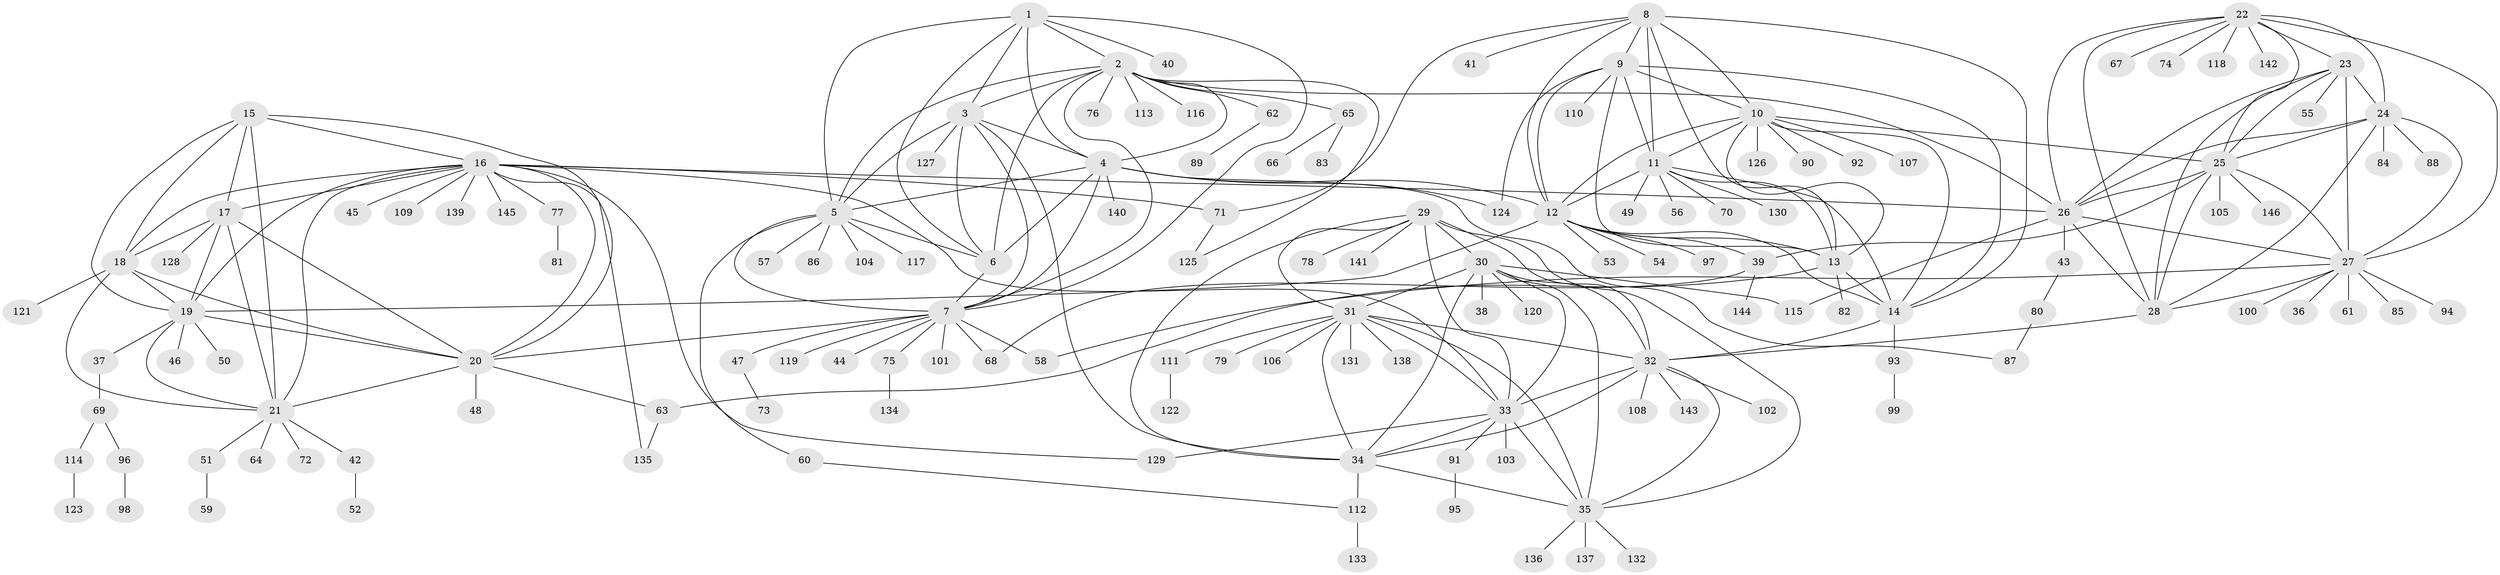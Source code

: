 // Generated by graph-tools (version 1.1) at 2025/37/03/09/25 02:37:39]
// undirected, 146 vertices, 238 edges
graph export_dot {
graph [start="1"]
  node [color=gray90,style=filled];
  1;
  2;
  3;
  4;
  5;
  6;
  7;
  8;
  9;
  10;
  11;
  12;
  13;
  14;
  15;
  16;
  17;
  18;
  19;
  20;
  21;
  22;
  23;
  24;
  25;
  26;
  27;
  28;
  29;
  30;
  31;
  32;
  33;
  34;
  35;
  36;
  37;
  38;
  39;
  40;
  41;
  42;
  43;
  44;
  45;
  46;
  47;
  48;
  49;
  50;
  51;
  52;
  53;
  54;
  55;
  56;
  57;
  58;
  59;
  60;
  61;
  62;
  63;
  64;
  65;
  66;
  67;
  68;
  69;
  70;
  71;
  72;
  73;
  74;
  75;
  76;
  77;
  78;
  79;
  80;
  81;
  82;
  83;
  84;
  85;
  86;
  87;
  88;
  89;
  90;
  91;
  92;
  93;
  94;
  95;
  96;
  97;
  98;
  99;
  100;
  101;
  102;
  103;
  104;
  105;
  106;
  107;
  108;
  109;
  110;
  111;
  112;
  113;
  114;
  115;
  116;
  117;
  118;
  119;
  120;
  121;
  122;
  123;
  124;
  125;
  126;
  127;
  128;
  129;
  130;
  131;
  132;
  133;
  134;
  135;
  136;
  137;
  138;
  139;
  140;
  141;
  142;
  143;
  144;
  145;
  146;
  1 -- 2;
  1 -- 3;
  1 -- 4;
  1 -- 5;
  1 -- 6;
  1 -- 7;
  1 -- 40;
  2 -- 3;
  2 -- 4;
  2 -- 5;
  2 -- 6;
  2 -- 7;
  2 -- 26;
  2 -- 62;
  2 -- 65;
  2 -- 76;
  2 -- 113;
  2 -- 116;
  2 -- 125;
  3 -- 4;
  3 -- 5;
  3 -- 6;
  3 -- 7;
  3 -- 34;
  3 -- 127;
  4 -- 5;
  4 -- 6;
  4 -- 7;
  4 -- 12;
  4 -- 87;
  4 -- 124;
  4 -- 140;
  5 -- 6;
  5 -- 7;
  5 -- 57;
  5 -- 60;
  5 -- 86;
  5 -- 104;
  5 -- 117;
  6 -- 7;
  7 -- 20;
  7 -- 44;
  7 -- 47;
  7 -- 58;
  7 -- 68;
  7 -- 75;
  7 -- 101;
  7 -- 119;
  8 -- 9;
  8 -- 10;
  8 -- 11;
  8 -- 12;
  8 -- 13;
  8 -- 14;
  8 -- 41;
  8 -- 71;
  9 -- 10;
  9 -- 11;
  9 -- 12;
  9 -- 13;
  9 -- 14;
  9 -- 110;
  9 -- 124;
  10 -- 11;
  10 -- 12;
  10 -- 13;
  10 -- 14;
  10 -- 25;
  10 -- 90;
  10 -- 92;
  10 -- 107;
  10 -- 126;
  11 -- 12;
  11 -- 13;
  11 -- 14;
  11 -- 49;
  11 -- 56;
  11 -- 70;
  11 -- 130;
  12 -- 13;
  12 -- 14;
  12 -- 19;
  12 -- 39;
  12 -- 53;
  12 -- 54;
  12 -- 97;
  13 -- 14;
  13 -- 63;
  13 -- 82;
  14 -- 32;
  14 -- 93;
  15 -- 16;
  15 -- 17;
  15 -- 18;
  15 -- 19;
  15 -- 20;
  15 -- 21;
  16 -- 17;
  16 -- 18;
  16 -- 19;
  16 -- 20;
  16 -- 21;
  16 -- 26;
  16 -- 33;
  16 -- 45;
  16 -- 71;
  16 -- 77;
  16 -- 109;
  16 -- 129;
  16 -- 135;
  16 -- 139;
  16 -- 145;
  17 -- 18;
  17 -- 19;
  17 -- 20;
  17 -- 21;
  17 -- 128;
  18 -- 19;
  18 -- 20;
  18 -- 21;
  18 -- 121;
  19 -- 20;
  19 -- 21;
  19 -- 37;
  19 -- 46;
  19 -- 50;
  20 -- 21;
  20 -- 48;
  20 -- 63;
  21 -- 42;
  21 -- 51;
  21 -- 64;
  21 -- 72;
  22 -- 23;
  22 -- 24;
  22 -- 25;
  22 -- 26;
  22 -- 27;
  22 -- 28;
  22 -- 67;
  22 -- 74;
  22 -- 118;
  22 -- 142;
  23 -- 24;
  23 -- 25;
  23 -- 26;
  23 -- 27;
  23 -- 28;
  23 -- 55;
  24 -- 25;
  24 -- 26;
  24 -- 27;
  24 -- 28;
  24 -- 84;
  24 -- 88;
  25 -- 26;
  25 -- 27;
  25 -- 28;
  25 -- 39;
  25 -- 105;
  25 -- 146;
  26 -- 27;
  26 -- 28;
  26 -- 43;
  26 -- 115;
  27 -- 28;
  27 -- 36;
  27 -- 58;
  27 -- 61;
  27 -- 85;
  27 -- 94;
  27 -- 100;
  28 -- 32;
  29 -- 30;
  29 -- 31;
  29 -- 32;
  29 -- 33;
  29 -- 34;
  29 -- 35;
  29 -- 78;
  29 -- 141;
  30 -- 31;
  30 -- 32;
  30 -- 33;
  30 -- 34;
  30 -- 35;
  30 -- 38;
  30 -- 115;
  30 -- 120;
  31 -- 32;
  31 -- 33;
  31 -- 34;
  31 -- 35;
  31 -- 79;
  31 -- 106;
  31 -- 111;
  31 -- 131;
  31 -- 138;
  32 -- 33;
  32 -- 34;
  32 -- 35;
  32 -- 102;
  32 -- 108;
  32 -- 143;
  33 -- 34;
  33 -- 35;
  33 -- 91;
  33 -- 103;
  33 -- 129;
  34 -- 35;
  34 -- 112;
  35 -- 132;
  35 -- 136;
  35 -- 137;
  37 -- 69;
  39 -- 68;
  39 -- 144;
  42 -- 52;
  43 -- 80;
  47 -- 73;
  51 -- 59;
  60 -- 112;
  62 -- 89;
  63 -- 135;
  65 -- 66;
  65 -- 83;
  69 -- 96;
  69 -- 114;
  71 -- 125;
  75 -- 134;
  77 -- 81;
  80 -- 87;
  91 -- 95;
  93 -- 99;
  96 -- 98;
  111 -- 122;
  112 -- 133;
  114 -- 123;
}
